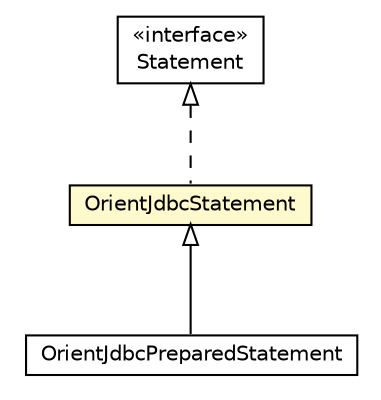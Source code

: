 #!/usr/local/bin/dot
#
# Class diagram 
# Generated by UMLGraph version R5_6-24-gf6e263 (http://www.umlgraph.org/)
#

digraph G {
	edge [fontname="Helvetica",fontsize=10,labelfontname="Helvetica",labelfontsize=10];
	node [fontname="Helvetica",fontsize=10,shape=plaintext];
	nodesep=0.25;
	ranksep=0.5;
	// com.orientechnologies.orient.jdbc.OrientJdbcStatement
	c8109215 [label=<<table title="com.orientechnologies.orient.jdbc.OrientJdbcStatement" border="0" cellborder="1" cellspacing="0" cellpadding="2" port="p" bgcolor="lemonChiffon" href="./OrientJdbcStatement.html">
		<tr><td><table border="0" cellspacing="0" cellpadding="1">
<tr><td align="center" balign="center"> OrientJdbcStatement </td></tr>
		</table></td></tr>
		</table>>, URL="./OrientJdbcStatement.html", fontname="Helvetica", fontcolor="black", fontsize=10.0];
	// com.orientechnologies.orient.jdbc.OrientJdbcPreparedStatement
	c8109217 [label=<<table title="com.orientechnologies.orient.jdbc.OrientJdbcPreparedStatement" border="0" cellborder="1" cellspacing="0" cellpadding="2" port="p" href="./OrientJdbcPreparedStatement.html">
		<tr><td><table border="0" cellspacing="0" cellpadding="1">
<tr><td align="center" balign="center"> OrientJdbcPreparedStatement </td></tr>
		</table></td></tr>
		</table>>, URL="./OrientJdbcPreparedStatement.html", fontname="Helvetica", fontcolor="black", fontsize=10.0];
	//com.orientechnologies.orient.jdbc.OrientJdbcStatement implements java.sql.Statement
	c8109288:p -> c8109215:p [dir=back,arrowtail=empty,style=dashed];
	//com.orientechnologies.orient.jdbc.OrientJdbcPreparedStatement extends com.orientechnologies.orient.jdbc.OrientJdbcStatement
	c8109215:p -> c8109217:p [dir=back,arrowtail=empty];
	// java.sql.Statement
	c8109288 [label=<<table title="java.sql.Statement" border="0" cellborder="1" cellspacing="0" cellpadding="2" port="p" href="http://java.sun.com/j2se/1.4.2/docs/api/java/sql/Statement.html">
		<tr><td><table border="0" cellspacing="0" cellpadding="1">
<tr><td align="center" balign="center"> &#171;interface&#187; </td></tr>
<tr><td align="center" balign="center"> Statement </td></tr>
		</table></td></tr>
		</table>>, URL="http://java.sun.com/j2se/1.4.2/docs/api/java/sql/Statement.html", fontname="Helvetica", fontcolor="black", fontsize=10.0];
}

